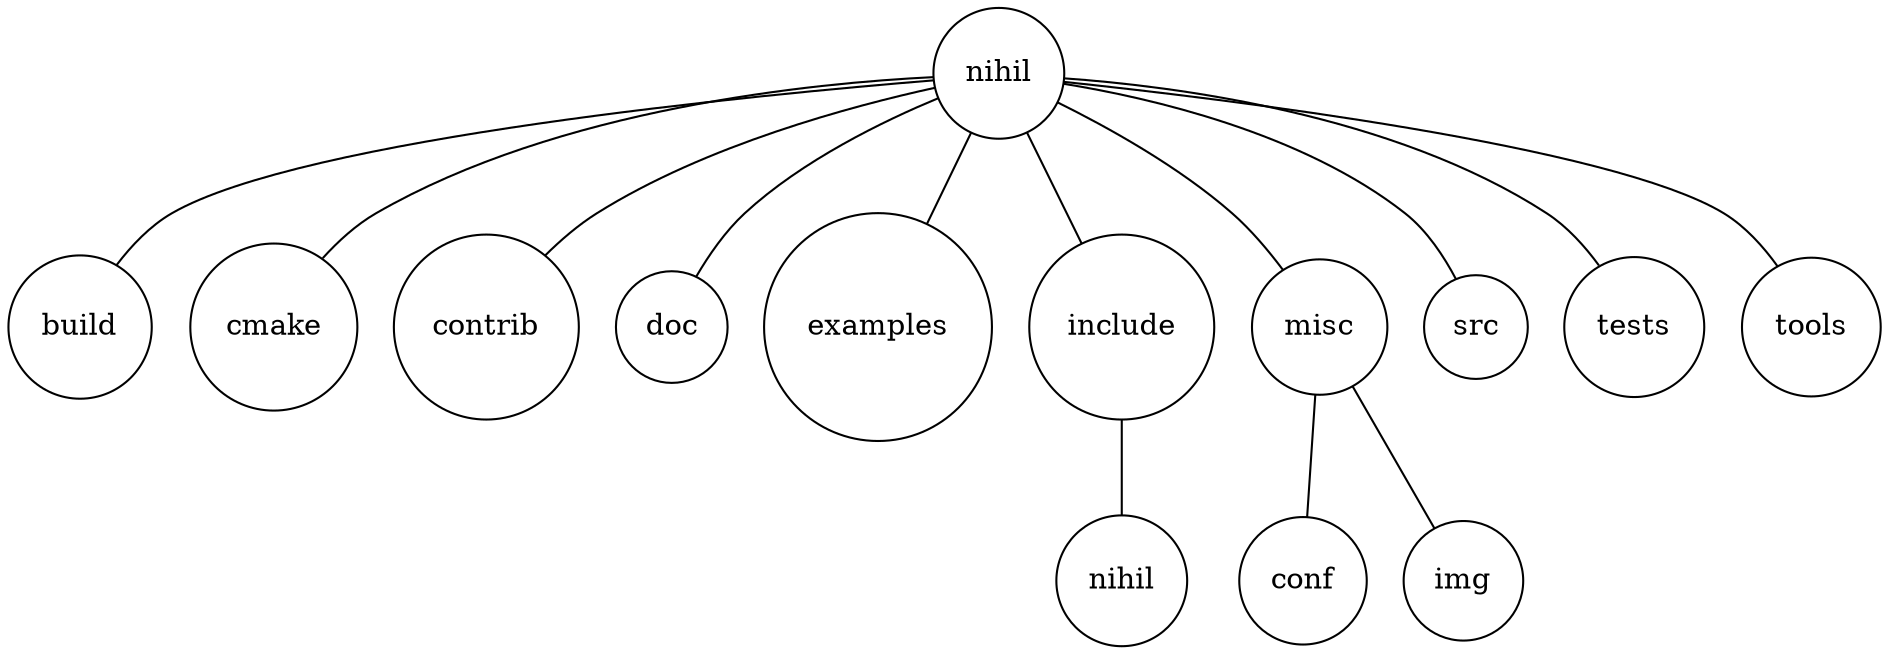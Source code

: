 graph {
    /* Level 1 Vertexes */
    root[label="nihil", shape="circle"];
    build[shape="circle"];
    cmake[shape="circle"];
    contrib[shape="circle"];
    doc[shape="circle"];
    examples[shape="circle"];
    include[shape="circle"];
    misc[shape="circle"];
    src[shape="circle"];
    tests[shape="circle"];
    tools[shape="circle"];

    /* Level 1 Edges */
    root -- build;
    root -- cmake;
    root -- contrib;
    root -- doc;
    root -- examples;
    root -- include;
    root -- misc;
    root -- src;
    root -- tests;
    root -- tools;

    /* Level 2 Vertexes */
    conf[shape="circle"];
    header[label="nihil", shape="circle"];
    img[shape="circle"];

    /* Level 2 Edges */
    include -- header;
    misc -- conf;
    misc -- img;
}
